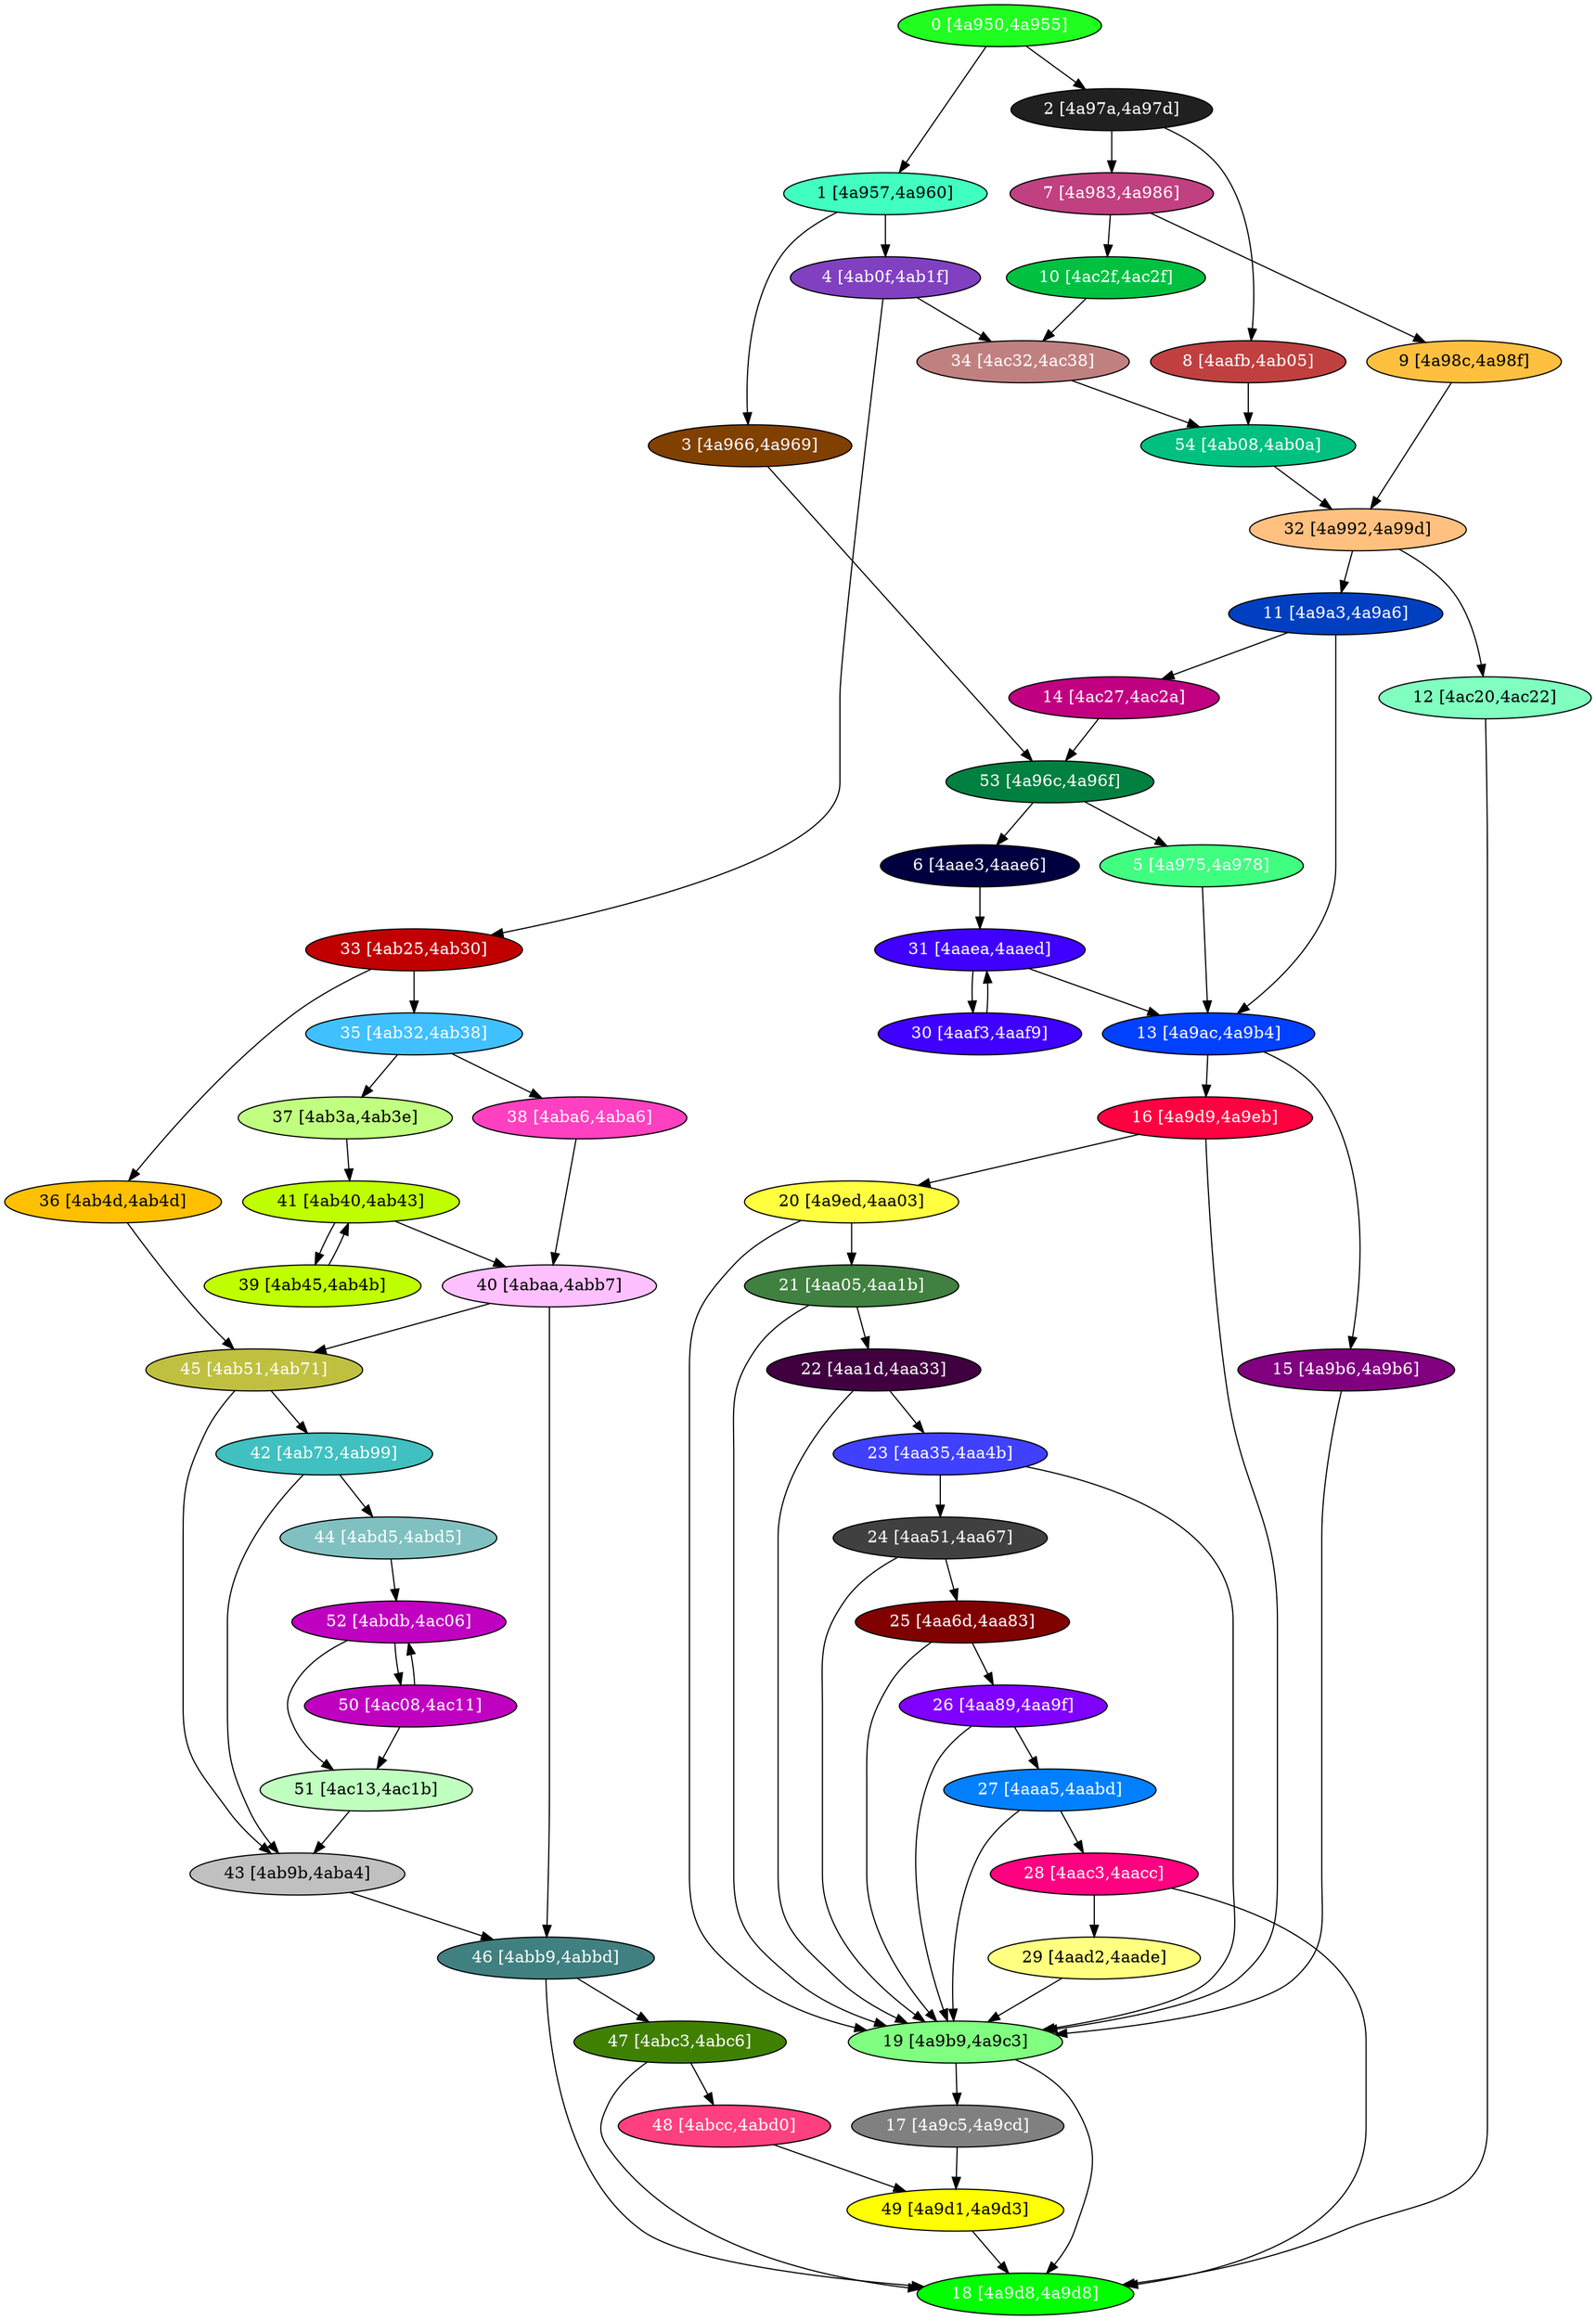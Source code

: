 diGraph libnss3{
	libnss3_0  [style=filled fillcolor="#20FF20" fontcolor="#ffffff" shape=oval label="0 [4a950,4a955]"]
	libnss3_1  [style=filled fillcolor="#40FFC0" fontcolor="#000000" shape=oval label="1 [4a957,4a960]"]
	libnss3_2  [style=filled fillcolor="#202020" fontcolor="#ffffff" shape=oval label="2 [4a97a,4a97d]"]
	libnss3_3  [style=filled fillcolor="#804000" fontcolor="#ffffff" shape=oval label="3 [4a966,4a969]"]
	libnss3_4  [style=filled fillcolor="#8040C0" fontcolor="#ffffff" shape=oval label="4 [4ab0f,4ab1f]"]
	libnss3_5  [style=filled fillcolor="#40FF80" fontcolor="#ffffff" shape=oval label="5 [4a975,4a978]"]
	libnss3_6  [style=filled fillcolor="#000040" fontcolor="#ffffff" shape=oval label="6 [4aae3,4aae6]"]
	libnss3_7  [style=filled fillcolor="#C04080" fontcolor="#ffffff" shape=oval label="7 [4a983,4a986]"]
	libnss3_8  [style=filled fillcolor="#C04040" fontcolor="#ffffff" shape=oval label="8 [4aafb,4ab05]"]
	libnss3_9  [style=filled fillcolor="#FFC040" fontcolor="#000000" shape=oval label="9 [4a98c,4a98f]"]
	libnss3_a  [style=filled fillcolor="#00C040" fontcolor="#ffffff" shape=oval label="10 [4ac2f,4ac2f]"]
	libnss3_b  [style=filled fillcolor="#0040C0" fontcolor="#ffffff" shape=oval label="11 [4a9a3,4a9a6]"]
	libnss3_c  [style=filled fillcolor="#80FFC0" fontcolor="#000000" shape=oval label="12 [4ac20,4ac22]"]
	libnss3_d  [style=filled fillcolor="#0040FF" fontcolor="#ffffff" shape=oval label="13 [4a9ac,4a9b4]"]
	libnss3_e  [style=filled fillcolor="#C00080" fontcolor="#ffffff" shape=oval label="14 [4ac27,4ac2a]"]
	libnss3_f  [style=filled fillcolor="#800080" fontcolor="#ffffff" shape=oval label="15 [4a9b6,4a9b6]"]
	libnss3_10  [style=filled fillcolor="#FF0040" fontcolor="#ffffff" shape=oval label="16 [4a9d9,4a9eb]"]
	libnss3_11  [style=filled fillcolor="#808080" fontcolor="#ffffff" shape=oval label="17 [4a9c5,4a9cd]"]
	libnss3_12  [style=filled fillcolor="#00FF00" fontcolor="#ffffff" shape=oval label="18 [4a9d8,4a9d8]"]
	libnss3_13  [style=filled fillcolor="#80FF80" fontcolor="#000000" shape=oval label="19 [4a9b9,4a9c3]"]
	libnss3_14  [style=filled fillcolor="#FFFF40" fontcolor="#000000" shape=oval label="20 [4a9ed,4aa03]"]
	libnss3_15  [style=filled fillcolor="#408040" fontcolor="#ffffff" shape=oval label="21 [4aa05,4aa1b]"]
	libnss3_16  [style=filled fillcolor="#400040" fontcolor="#ffffff" shape=oval label="22 [4aa1d,4aa33]"]
	libnss3_17  [style=filled fillcolor="#4040FF" fontcolor="#ffffff" shape=oval label="23 [4aa35,4aa4b]"]
	libnss3_18  [style=filled fillcolor="#404040" fontcolor="#ffffff" shape=oval label="24 [4aa51,4aa67]"]
	libnss3_19  [style=filled fillcolor="#800000" fontcolor="#ffffff" shape=oval label="25 [4aa6d,4aa83]"]
	libnss3_1a  [style=filled fillcolor="#8000FF" fontcolor="#ffffff" shape=oval label="26 [4aa89,4aa9f]"]
	libnss3_1b  [style=filled fillcolor="#0080FF" fontcolor="#ffffff" shape=oval label="27 [4aaa5,4aabd]"]
	libnss3_1c  [style=filled fillcolor="#FF0080" fontcolor="#ffffff" shape=oval label="28 [4aac3,4aacc]"]
	libnss3_1d  [style=filled fillcolor="#FFFF80" fontcolor="#000000" shape=oval label="29 [4aad2,4aade]"]
	libnss3_1e  [style=filled fillcolor="#4000FF" fontcolor="#ffffff" shape=oval label="30 [4aaf3,4aaf9]"]
	libnss3_1f  [style=filled fillcolor="#4000FF" fontcolor="#ffffff" shape=oval label="31 [4aaea,4aaed]"]
	libnss3_20  [style=filled fillcolor="#FFC080" fontcolor="#000000" shape=oval label="32 [4a992,4a99d]"]
	libnss3_21  [style=filled fillcolor="#C00000" fontcolor="#ffffff" shape=oval label="33 [4ab25,4ab30]"]
	libnss3_22  [style=filled fillcolor="#C08080" fontcolor="#ffffff" shape=oval label="34 [4ac32,4ac38]"]
	libnss3_23  [style=filled fillcolor="#40C0FF" fontcolor="#ffffff" shape=oval label="35 [4ab32,4ab38]"]
	libnss3_24  [style=filled fillcolor="#FFC000" fontcolor="#000000" shape=oval label="36 [4ab4d,4ab4d]"]
	libnss3_25  [style=filled fillcolor="#C0FF80" fontcolor="#000000" shape=oval label="37 [4ab3a,4ab3e]"]
	libnss3_26  [style=filled fillcolor="#FF40C0" fontcolor="#ffffff" shape=oval label="38 [4aba6,4aba6]"]
	libnss3_27  [style=filled fillcolor="#C0FF00" fontcolor="#000000" shape=oval label="39 [4ab45,4ab4b]"]
	libnss3_28  [style=filled fillcolor="#FFC0FF" fontcolor="#000000" shape=oval label="40 [4abaa,4abb7]"]
	libnss3_29  [style=filled fillcolor="#C0FF00" fontcolor="#000000" shape=oval label="41 [4ab40,4ab43]"]
	libnss3_2a  [style=filled fillcolor="#40C0C0" fontcolor="#ffffff" shape=oval label="42 [4ab73,4ab99]"]
	libnss3_2b  [style=filled fillcolor="#C0C0C0" fontcolor="#000000" shape=oval label="43 [4ab9b,4aba4]"]
	libnss3_2c  [style=filled fillcolor="#80C0C0" fontcolor="#ffffff" shape=oval label="44 [4abd5,4abd5]"]
	libnss3_2d  [style=filled fillcolor="#C0C040" fontcolor="#ffffff" shape=oval label="45 [4ab51,4ab71]"]
	libnss3_2e  [style=filled fillcolor="#408080" fontcolor="#ffffff" shape=oval label="46 [4abb9,4abbd]"]
	libnss3_2f  [style=filled fillcolor="#408000" fontcolor="#ffffff" shape=oval label="47 [4abc3,4abc6]"]
	libnss3_30  [style=filled fillcolor="#FF4080" fontcolor="#ffffff" shape=oval label="48 [4abcc,4abd0]"]
	libnss3_31  [style=filled fillcolor="#FFFF00" fontcolor="#000000" shape=oval label="49 [4a9d1,4a9d3]"]
	libnss3_32  [style=filled fillcolor="#C000C0" fontcolor="#ffffff" shape=oval label="50 [4ac08,4ac11]"]
	libnss3_33  [style=filled fillcolor="#C0FFC0" fontcolor="#000000" shape=oval label="51 [4ac13,4ac1b]"]
	libnss3_34  [style=filled fillcolor="#C000C0" fontcolor="#ffffff" shape=oval label="52 [4abdb,4ac06]"]
	libnss3_35  [style=filled fillcolor="#008040" fontcolor="#ffffff" shape=oval label="53 [4a96c,4a96f]"]
	libnss3_36  [style=filled fillcolor="#00C080" fontcolor="#ffffff" shape=oval label="54 [4ab08,4ab0a]"]

	libnss3_0 -> libnss3_1
	libnss3_0 -> libnss3_2
	libnss3_1 -> libnss3_3
	libnss3_1 -> libnss3_4
	libnss3_2 -> libnss3_7
	libnss3_2 -> libnss3_8
	libnss3_3 -> libnss3_35
	libnss3_4 -> libnss3_21
	libnss3_4 -> libnss3_22
	libnss3_5 -> libnss3_d
	libnss3_6 -> libnss3_1f
	libnss3_7 -> libnss3_9
	libnss3_7 -> libnss3_a
	libnss3_8 -> libnss3_36
	libnss3_9 -> libnss3_20
	libnss3_a -> libnss3_22
	libnss3_b -> libnss3_d
	libnss3_b -> libnss3_e
	libnss3_c -> libnss3_12
	libnss3_d -> libnss3_f
	libnss3_d -> libnss3_10
	libnss3_e -> libnss3_35
	libnss3_f -> libnss3_13
	libnss3_10 -> libnss3_13
	libnss3_10 -> libnss3_14
	libnss3_11 -> libnss3_31
	libnss3_13 -> libnss3_11
	libnss3_13 -> libnss3_12
	libnss3_14 -> libnss3_13
	libnss3_14 -> libnss3_15
	libnss3_15 -> libnss3_13
	libnss3_15 -> libnss3_16
	libnss3_16 -> libnss3_13
	libnss3_16 -> libnss3_17
	libnss3_17 -> libnss3_13
	libnss3_17 -> libnss3_18
	libnss3_18 -> libnss3_13
	libnss3_18 -> libnss3_19
	libnss3_19 -> libnss3_13
	libnss3_19 -> libnss3_1a
	libnss3_1a -> libnss3_13
	libnss3_1a -> libnss3_1b
	libnss3_1b -> libnss3_13
	libnss3_1b -> libnss3_1c
	libnss3_1c -> libnss3_12
	libnss3_1c -> libnss3_1d
	libnss3_1d -> libnss3_13
	libnss3_1e -> libnss3_1f
	libnss3_1f -> libnss3_d
	libnss3_1f -> libnss3_1e
	libnss3_20 -> libnss3_b
	libnss3_20 -> libnss3_c
	libnss3_21 -> libnss3_23
	libnss3_21 -> libnss3_24
	libnss3_22 -> libnss3_36
	libnss3_23 -> libnss3_25
	libnss3_23 -> libnss3_26
	libnss3_24 -> libnss3_2d
	libnss3_25 -> libnss3_29
	libnss3_26 -> libnss3_28
	libnss3_27 -> libnss3_29
	libnss3_28 -> libnss3_2d
	libnss3_28 -> libnss3_2e
	libnss3_29 -> libnss3_27
	libnss3_29 -> libnss3_28
	libnss3_2a -> libnss3_2b
	libnss3_2a -> libnss3_2c
	libnss3_2b -> libnss3_2e
	libnss3_2c -> libnss3_34
	libnss3_2d -> libnss3_2a
	libnss3_2d -> libnss3_2b
	libnss3_2e -> libnss3_12
	libnss3_2e -> libnss3_2f
	libnss3_2f -> libnss3_12
	libnss3_2f -> libnss3_30
	libnss3_30 -> libnss3_31
	libnss3_31 -> libnss3_12
	libnss3_32 -> libnss3_33
	libnss3_32 -> libnss3_34
	libnss3_33 -> libnss3_2b
	libnss3_34 -> libnss3_32
	libnss3_34 -> libnss3_33
	libnss3_35 -> libnss3_5
	libnss3_35 -> libnss3_6
	libnss3_36 -> libnss3_20
}